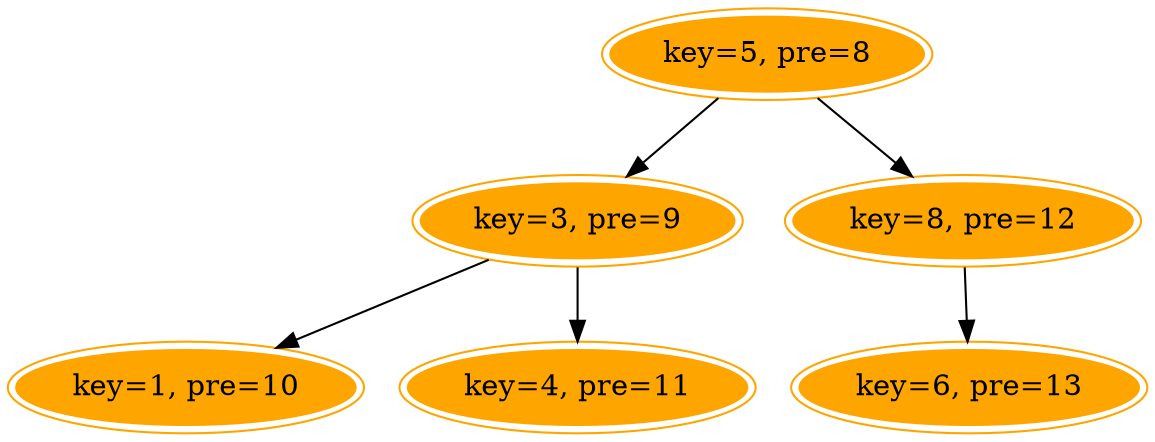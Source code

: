 digraph G{
a [color = orange, peripheries = 2, style = filled, label="key=5, pre=8"];
b [color = orange, peripheries = 2, style = filled, label="key=3, pre=9"];
d [color = orange, peripheries = 2, style = filled, label="key=1, pre=10"];
e [color = orange, peripheries = 2, style = filled, label="key=4, pre=11"];
c [color = orange, peripheries = 2, style = filled, label="key=8, pre=12"];
f [color = orange, peripheries = 2, style = filled, label="key=6, pre=13"];

a -> b;
a -> c;
b -> d;
b -> e;
c -> f;
}
